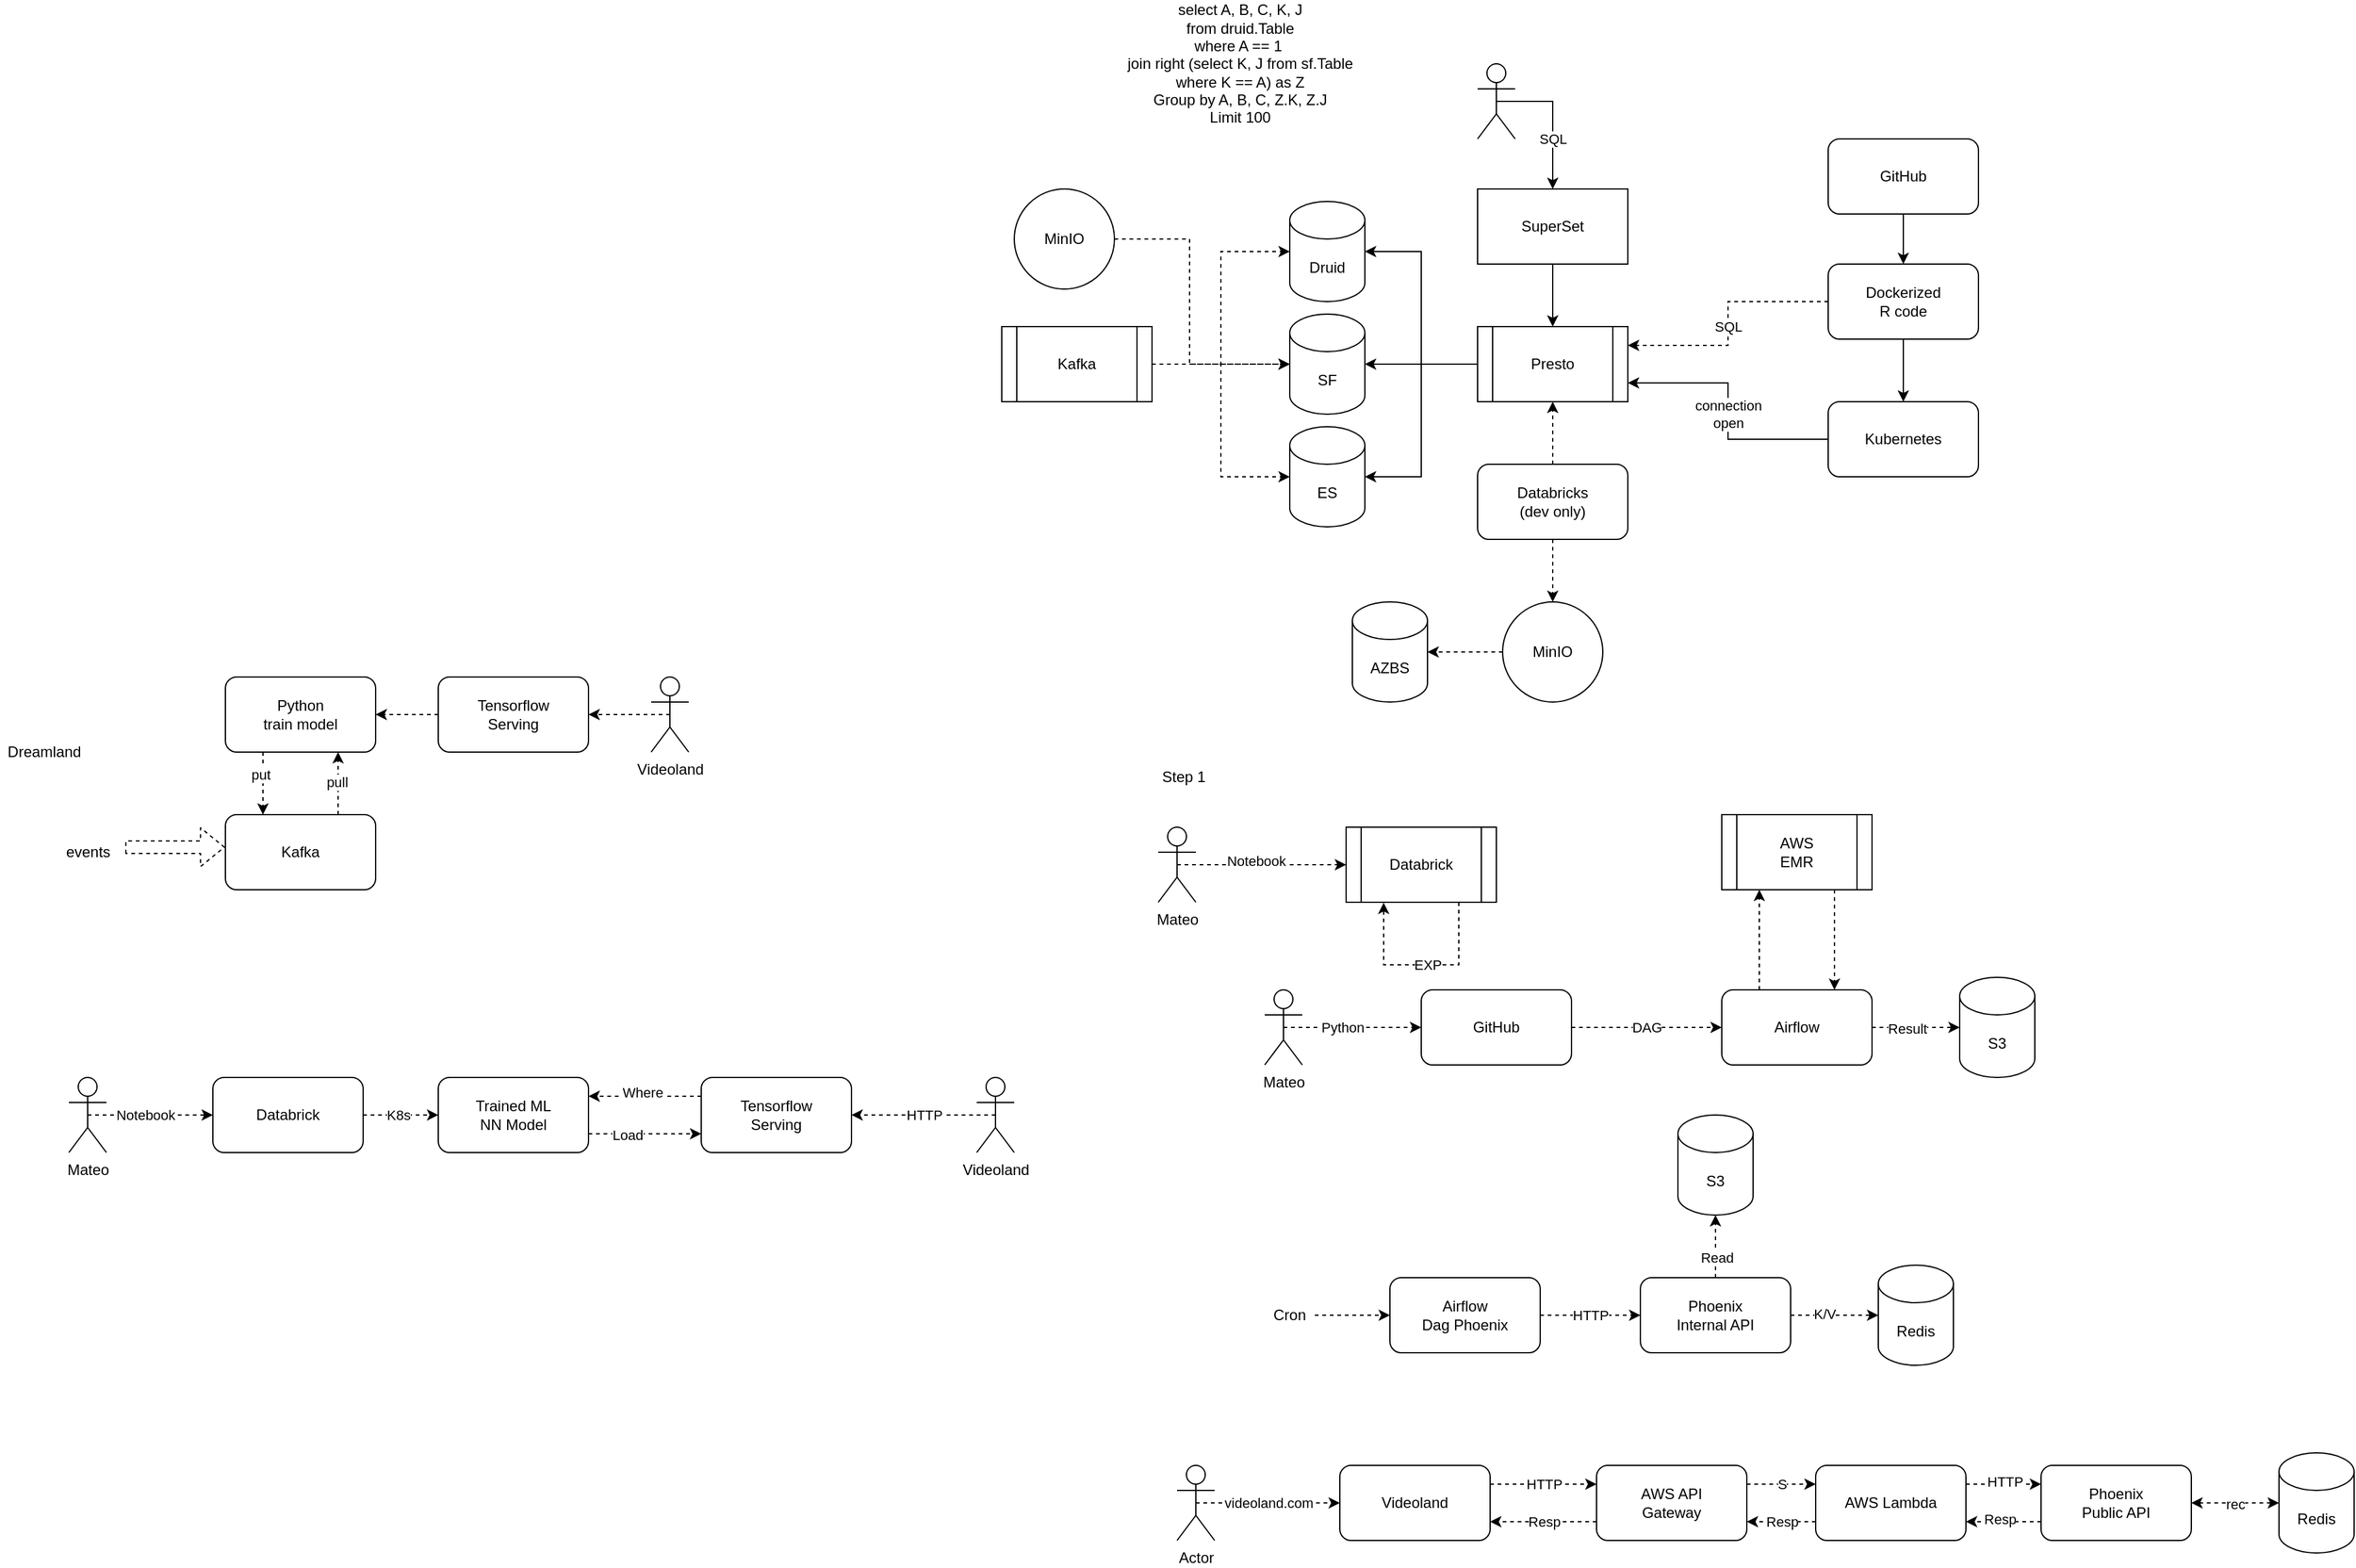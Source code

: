 <mxfile version="13.7.7" type="device"><diagram id="6XKfq7XRI7xB8KlfOpT3" name="Page-1"><mxGraphModel dx="2388" dy="1888" grid="1" gridSize="10" guides="1" tooltips="1" connect="1" arrows="1" fold="1" page="1" pageScale="1" pageWidth="850" pageHeight="1100" math="0" shadow="0"><root><mxCell id="0"/><mxCell id="1" parent="0"/><mxCell id="YadVzcYb6bxjINnNLAXj-1" value="Druid" style="shape=cylinder3;whiteSpace=wrap;html=1;boundedLbl=1;backgroundOutline=1;size=15;" vertex="1" parent="1"><mxGeometry x="180" y="110" width="60" height="80" as="geometry"/></mxCell><mxCell id="YadVzcYb6bxjINnNLAXj-2" value="SF" style="shape=cylinder3;whiteSpace=wrap;html=1;boundedLbl=1;backgroundOutline=1;size=15;" vertex="1" parent="1"><mxGeometry x="180" y="200" width="60" height="80" as="geometry"/></mxCell><mxCell id="YadVzcYb6bxjINnNLAXj-3" value="ES" style="shape=cylinder3;whiteSpace=wrap;html=1;boundedLbl=1;backgroundOutline=1;size=15;" vertex="1" parent="1"><mxGeometry x="180" y="290" width="60" height="80" as="geometry"/></mxCell><mxCell id="YadVzcYb6bxjINnNLAXj-6" style="edgeStyle=orthogonalEdgeStyle;rounded=0;orthogonalLoop=1;jettySize=auto;html=1;exitX=0;exitY=0.5;exitDx=0;exitDy=0;entryX=1;entryY=0.5;entryDx=0;entryDy=0;entryPerimeter=0;" edge="1" parent="1" source="YadVzcYb6bxjINnNLAXj-5" target="YadVzcYb6bxjINnNLAXj-1"><mxGeometry relative="1" as="geometry"/></mxCell><mxCell id="YadVzcYb6bxjINnNLAXj-7" style="edgeStyle=orthogonalEdgeStyle;rounded=0;orthogonalLoop=1;jettySize=auto;html=1;exitX=0;exitY=0.5;exitDx=0;exitDy=0;entryX=1;entryY=0.5;entryDx=0;entryDy=0;entryPerimeter=0;" edge="1" parent="1" source="YadVzcYb6bxjINnNLAXj-5" target="YadVzcYb6bxjINnNLAXj-2"><mxGeometry relative="1" as="geometry"/></mxCell><mxCell id="YadVzcYb6bxjINnNLAXj-8" style="edgeStyle=orthogonalEdgeStyle;rounded=0;orthogonalLoop=1;jettySize=auto;html=1;exitX=0;exitY=0.5;exitDx=0;exitDy=0;entryX=1;entryY=0.5;entryDx=0;entryDy=0;entryPerimeter=0;" edge="1" parent="1" source="YadVzcYb6bxjINnNLAXj-5" target="YadVzcYb6bxjINnNLAXj-3"><mxGeometry relative="1" as="geometry"/></mxCell><mxCell id="YadVzcYb6bxjINnNLAXj-5" value="Presto" style="shape=process;whiteSpace=wrap;html=1;backgroundOutline=1;" vertex="1" parent="1"><mxGeometry x="330" y="210" width="120" height="60" as="geometry"/></mxCell><mxCell id="YadVzcYb6bxjINnNLAXj-23" style="edgeStyle=orthogonalEdgeStyle;rounded=0;orthogonalLoop=1;jettySize=auto;html=1;exitX=0.5;exitY=0.5;exitDx=0;exitDy=0;exitPerimeter=0;entryX=0.5;entryY=0;entryDx=0;entryDy=0;" edge="1" parent="1" source="YadVzcYb6bxjINnNLAXj-9" target="YadVzcYb6bxjINnNLAXj-25"><mxGeometry relative="1" as="geometry"><Array as="points"><mxPoint x="390" y="30"/></Array></mxGeometry></mxCell><mxCell id="YadVzcYb6bxjINnNLAXj-24" value="SQL" style="edgeLabel;html=1;align=center;verticalAlign=middle;resizable=0;points=[];" vertex="1" connectable="0" parent="YadVzcYb6bxjINnNLAXj-23"><mxGeometry x="0.07" y="2" relative="1" as="geometry"><mxPoint x="-2.03" y="13.65" as="offset"/></mxGeometry></mxCell><mxCell id="YadVzcYb6bxjINnNLAXj-9" value="" style="shape=umlActor;verticalLabelPosition=bottom;verticalAlign=top;html=1;outlineConnect=0;" vertex="1" parent="1"><mxGeometry x="330" width="30" height="60" as="geometry"/></mxCell><mxCell id="YadVzcYb6bxjINnNLAXj-13" value="select A, B, C, K, J &lt;br&gt;from druid.Table&lt;br&gt;where A == 1&amp;nbsp;&lt;br&gt;join right (select K, J from sf.Table&lt;br&gt;where K == A) as Z&lt;br&gt;Group by A, B, C, Z.K, Z.J&lt;br&gt;Limit 100" style="text;html=1;align=center;verticalAlign=middle;resizable=0;points=[];autosize=1;" vertex="1" parent="1"><mxGeometry x="40" y="-50" width="200" height="100" as="geometry"/></mxCell><mxCell id="YadVzcYb6bxjINnNLAXj-20" value="" style="edgeStyle=orthogonalEdgeStyle;rounded=0;orthogonalLoop=1;jettySize=auto;html=1;" edge="1" parent="1" source="YadVzcYb6bxjINnNLAXj-15" target="YadVzcYb6bxjINnNLAXj-19"><mxGeometry relative="1" as="geometry"/></mxCell><mxCell id="YadVzcYb6bxjINnNLAXj-15" value="GitHub" style="rounded=1;whiteSpace=wrap;html=1;" vertex="1" parent="1"><mxGeometry x="610" y="60" width="120" height="60" as="geometry"/></mxCell><mxCell id="YadVzcYb6bxjINnNLAXj-22" value="" style="edgeStyle=orthogonalEdgeStyle;rounded=0;orthogonalLoop=1;jettySize=auto;html=1;" edge="1" parent="1" source="YadVzcYb6bxjINnNLAXj-19" target="YadVzcYb6bxjINnNLAXj-21"><mxGeometry relative="1" as="geometry"/></mxCell><mxCell id="YadVzcYb6bxjINnNLAXj-29" style="edgeStyle=orthogonalEdgeStyle;rounded=0;orthogonalLoop=1;jettySize=auto;html=1;exitX=0;exitY=0.5;exitDx=0;exitDy=0;entryX=1;entryY=0.25;entryDx=0;entryDy=0;dashed=1;" edge="1" parent="1" source="YadVzcYb6bxjINnNLAXj-19" target="YadVzcYb6bxjINnNLAXj-5"><mxGeometry relative="1" as="geometry"/></mxCell><mxCell id="YadVzcYb6bxjINnNLAXj-30" value="SQL" style="edgeLabel;html=1;align=center;verticalAlign=middle;resizable=0;points=[];" vertex="1" connectable="0" parent="YadVzcYb6bxjINnNLAXj-29"><mxGeometry x="-0.293" y="-2" relative="1" as="geometry"><mxPoint x="-11.03" y="22" as="offset"/></mxGeometry></mxCell><mxCell id="YadVzcYb6bxjINnNLAXj-19" value="Dockerized&lt;br&gt;R code" style="rounded=1;whiteSpace=wrap;html=1;" vertex="1" parent="1"><mxGeometry x="610" y="160" width="120" height="60" as="geometry"/></mxCell><mxCell id="YadVzcYb6bxjINnNLAXj-27" style="edgeStyle=orthogonalEdgeStyle;rounded=0;orthogonalLoop=1;jettySize=auto;html=1;exitX=0;exitY=0.5;exitDx=0;exitDy=0;entryX=1;entryY=0.75;entryDx=0;entryDy=0;" edge="1" parent="1" source="YadVzcYb6bxjINnNLAXj-21" target="YadVzcYb6bxjINnNLAXj-5"><mxGeometry relative="1" as="geometry"/></mxCell><mxCell id="YadVzcYb6bxjINnNLAXj-28" value="connection &lt;br&gt;open" style="edgeLabel;html=1;align=center;verticalAlign=middle;resizable=0;points=[];" vertex="1" connectable="0" parent="YadVzcYb6bxjINnNLAXj-27"><mxGeometry x="-0.334" y="-22" relative="1" as="geometry"><mxPoint x="-11.72" y="2" as="offset"/></mxGeometry></mxCell><mxCell id="YadVzcYb6bxjINnNLAXj-21" value="Kubernetes" style="rounded=1;whiteSpace=wrap;html=1;" vertex="1" parent="1"><mxGeometry x="610" y="270" width="120" height="60" as="geometry"/></mxCell><mxCell id="YadVzcYb6bxjINnNLAXj-26" style="edgeStyle=orthogonalEdgeStyle;rounded=0;orthogonalLoop=1;jettySize=auto;html=1;exitX=0.5;exitY=1;exitDx=0;exitDy=0;entryX=0.5;entryY=0;entryDx=0;entryDy=0;" edge="1" parent="1" source="YadVzcYb6bxjINnNLAXj-25" target="YadVzcYb6bxjINnNLAXj-5"><mxGeometry relative="1" as="geometry"/></mxCell><mxCell id="YadVzcYb6bxjINnNLAXj-25" value="SuperSet" style="rounded=0;whiteSpace=wrap;html=1;" vertex="1" parent="1"><mxGeometry x="330" y="100" width="120" height="60" as="geometry"/></mxCell><mxCell id="YadVzcYb6bxjINnNLAXj-32" style="edgeStyle=orthogonalEdgeStyle;rounded=0;orthogonalLoop=1;jettySize=auto;html=1;exitX=1;exitY=0.5;exitDx=0;exitDy=0;entryX=0;entryY=0.5;entryDx=0;entryDy=0;entryPerimeter=0;dashed=1;" edge="1" parent="1" source="YadVzcYb6bxjINnNLAXj-31" target="YadVzcYb6bxjINnNLAXj-1"><mxGeometry relative="1" as="geometry"/></mxCell><mxCell id="YadVzcYb6bxjINnNLAXj-33" style="edgeStyle=orthogonalEdgeStyle;rounded=0;orthogonalLoop=1;jettySize=auto;html=1;exitX=1;exitY=0.5;exitDx=0;exitDy=0;entryX=0;entryY=0.5;entryDx=0;entryDy=0;entryPerimeter=0;dashed=1;" edge="1" parent="1" source="YadVzcYb6bxjINnNLAXj-31" target="YadVzcYb6bxjINnNLAXj-3"><mxGeometry relative="1" as="geometry"/></mxCell><mxCell id="YadVzcYb6bxjINnNLAXj-34" style="edgeStyle=orthogonalEdgeStyle;rounded=0;orthogonalLoop=1;jettySize=auto;html=1;exitX=1;exitY=0.5;exitDx=0;exitDy=0;dashed=1;" edge="1" parent="1" source="YadVzcYb6bxjINnNLAXj-31" target="YadVzcYb6bxjINnNLAXj-2"><mxGeometry relative="1" as="geometry"/></mxCell><mxCell id="YadVzcYb6bxjINnNLAXj-31" value="Kafka" style="shape=process;whiteSpace=wrap;html=1;backgroundOutline=1;" vertex="1" parent="1"><mxGeometry x="-50" y="210" width="120" height="60" as="geometry"/></mxCell><mxCell id="YadVzcYb6bxjINnNLAXj-36" style="edgeStyle=orthogonalEdgeStyle;rounded=0;orthogonalLoop=1;jettySize=auto;html=1;exitX=1;exitY=0.5;exitDx=0;exitDy=0;entryX=0;entryY=0.5;entryDx=0;entryDy=0;entryPerimeter=0;dashed=1;" edge="1" parent="1" source="YadVzcYb6bxjINnNLAXj-35" target="YadVzcYb6bxjINnNLAXj-2"><mxGeometry relative="1" as="geometry"><Array as="points"><mxPoint x="100" y="140"/><mxPoint x="100" y="240"/></Array></mxGeometry></mxCell><mxCell id="YadVzcYb6bxjINnNLAXj-35" value="MinIO" style="ellipse;whiteSpace=wrap;html=1;aspect=fixed;" vertex="1" parent="1"><mxGeometry x="-40" y="100" width="80" height="80" as="geometry"/></mxCell><mxCell id="YadVzcYb6bxjINnNLAXj-38" style="edgeStyle=orthogonalEdgeStyle;rounded=0;orthogonalLoop=1;jettySize=auto;html=1;exitX=0.5;exitY=0;exitDx=0;exitDy=0;entryX=0.5;entryY=1;entryDx=0;entryDy=0;dashed=1;" edge="1" parent="1" source="YadVzcYb6bxjINnNLAXj-37" target="YadVzcYb6bxjINnNLAXj-5"><mxGeometry relative="1" as="geometry"/></mxCell><mxCell id="YadVzcYb6bxjINnNLAXj-124" style="edgeStyle=orthogonalEdgeStyle;rounded=0;orthogonalLoop=1;jettySize=auto;html=1;exitX=0.5;exitY=1;exitDx=0;exitDy=0;entryX=0.5;entryY=0;entryDx=0;entryDy=0;dashed=1;startArrow=none;startFill=0;" edge="1" parent="1" source="YadVzcYb6bxjINnNLAXj-37" target="YadVzcYb6bxjINnNLAXj-123"><mxGeometry relative="1" as="geometry"/></mxCell><mxCell id="YadVzcYb6bxjINnNLAXj-37" value="Databricks&lt;br&gt;(dev only)" style="rounded=1;whiteSpace=wrap;html=1;" vertex="1" parent="1"><mxGeometry x="330" y="320" width="120" height="60" as="geometry"/></mxCell><mxCell id="YadVzcYb6bxjINnNLAXj-42" style="edgeStyle=orthogonalEdgeStyle;rounded=0;orthogonalLoop=1;jettySize=auto;html=1;exitX=0.5;exitY=0.5;exitDx=0;exitDy=0;exitPerimeter=0;entryX=0;entryY=0.5;entryDx=0;entryDy=0;dashed=1;" edge="1" parent="1" source="YadVzcYb6bxjINnNLAXj-40" target="YadVzcYb6bxjINnNLAXj-41"><mxGeometry relative="1" as="geometry"/></mxCell><mxCell id="YadVzcYb6bxjINnNLAXj-43" value="Notebook" style="edgeLabel;html=1;align=center;verticalAlign=middle;resizable=0;points=[];" vertex="1" connectable="0" parent="YadVzcYb6bxjINnNLAXj-42"><mxGeometry x="-0.07" y="3" relative="1" as="geometry"><mxPoint as="offset"/></mxGeometry></mxCell><mxCell id="YadVzcYb6bxjINnNLAXj-40" value="Mateo" style="shape=umlActor;verticalLabelPosition=bottom;verticalAlign=top;html=1;outlineConnect=0;" vertex="1" parent="1"><mxGeometry x="75" y="610" width="30" height="60" as="geometry"/></mxCell><mxCell id="YadVzcYb6bxjINnNLAXj-44" style="edgeStyle=orthogonalEdgeStyle;rounded=0;orthogonalLoop=1;jettySize=auto;html=1;exitX=0.75;exitY=1;exitDx=0;exitDy=0;dashed=1;" edge="1" parent="1" source="YadVzcYb6bxjINnNLAXj-41"><mxGeometry relative="1" as="geometry"><mxPoint x="255" y="670.345" as="targetPoint"/><Array as="points"><mxPoint x="315" y="720"/><mxPoint x="255" y="720"/></Array></mxGeometry></mxCell><mxCell id="YadVzcYb6bxjINnNLAXj-45" value="EXP" style="edgeLabel;html=1;align=center;verticalAlign=middle;resizable=0;points=[];" vertex="1" connectable="0" parent="YadVzcYb6bxjINnNLAXj-44"><mxGeometry x="-0.058" relative="1" as="geometry"><mxPoint as="offset"/></mxGeometry></mxCell><mxCell id="YadVzcYb6bxjINnNLAXj-41" value="Databrick" style="shape=process;whiteSpace=wrap;html=1;backgroundOutline=1;" vertex="1" parent="1"><mxGeometry x="225" y="610" width="120" height="60" as="geometry"/></mxCell><mxCell id="YadVzcYb6bxjINnNLAXj-46" value="Step 1" style="text;html=1;align=center;verticalAlign=middle;resizable=0;points=[];autosize=1;" vertex="1" parent="1"><mxGeometry x="70" y="560" width="50" height="20" as="geometry"/></mxCell><mxCell id="YadVzcYb6bxjINnNLAXj-49" style="edgeStyle=orthogonalEdgeStyle;rounded=0;orthogonalLoop=1;jettySize=auto;html=1;exitX=0.5;exitY=0.5;exitDx=0;exitDy=0;exitPerimeter=0;entryX=0;entryY=0.5;entryDx=0;entryDy=0;dashed=1;" edge="1" parent="1" source="YadVzcYb6bxjINnNLAXj-47" target="YadVzcYb6bxjINnNLAXj-48"><mxGeometry relative="1" as="geometry"/></mxCell><mxCell id="YadVzcYb6bxjINnNLAXj-50" value="Python" style="edgeLabel;html=1;align=center;verticalAlign=middle;resizable=0;points=[];" vertex="1" connectable="0" parent="YadVzcYb6bxjINnNLAXj-49"><mxGeometry x="-0.159" relative="1" as="geometry"><mxPoint as="offset"/></mxGeometry></mxCell><mxCell id="YadVzcYb6bxjINnNLAXj-47" value="Mateo" style="shape=umlActor;verticalLabelPosition=bottom;verticalAlign=top;html=1;outlineConnect=0;" vertex="1" parent="1"><mxGeometry x="160" y="740" width="30" height="60" as="geometry"/></mxCell><mxCell id="YadVzcYb6bxjINnNLAXj-52" value="DAG" style="edgeStyle=orthogonalEdgeStyle;rounded=0;orthogonalLoop=1;jettySize=auto;html=1;exitX=1;exitY=0.5;exitDx=0;exitDy=0;entryX=0;entryY=0.5;entryDx=0;entryDy=0;dashed=1;" edge="1" parent="1" source="YadVzcYb6bxjINnNLAXj-48" target="YadVzcYb6bxjINnNLAXj-51"><mxGeometry relative="1" as="geometry"/></mxCell><mxCell id="YadVzcYb6bxjINnNLAXj-48" value="GitHub" style="rounded=1;whiteSpace=wrap;html=1;" vertex="1" parent="1"><mxGeometry x="285" y="740" width="120" height="60" as="geometry"/></mxCell><mxCell id="YadVzcYb6bxjINnNLAXj-54" style="edgeStyle=orthogonalEdgeStyle;rounded=0;orthogonalLoop=1;jettySize=auto;html=1;exitX=0.25;exitY=0;exitDx=0;exitDy=0;entryX=0.25;entryY=1;entryDx=0;entryDy=0;dashed=1;" edge="1" parent="1" source="YadVzcYb6bxjINnNLAXj-51" target="YadVzcYb6bxjINnNLAXj-53"><mxGeometry relative="1" as="geometry"/></mxCell><mxCell id="YadVzcYb6bxjINnNLAXj-57" style="edgeStyle=orthogonalEdgeStyle;rounded=0;orthogonalLoop=1;jettySize=auto;html=1;exitX=1;exitY=0.5;exitDx=0;exitDy=0;entryX=0;entryY=0.5;entryDx=0;entryDy=0;entryPerimeter=0;dashed=1;" edge="1" parent="1" source="YadVzcYb6bxjINnNLAXj-51" target="YadVzcYb6bxjINnNLAXj-56"><mxGeometry relative="1" as="geometry"/></mxCell><mxCell id="YadVzcYb6bxjINnNLAXj-58" value="Result" style="edgeLabel;html=1;align=center;verticalAlign=middle;resizable=0;points=[];" vertex="1" connectable="0" parent="YadVzcYb6bxjINnNLAXj-57"><mxGeometry x="-0.221" y="-1" relative="1" as="geometry"><mxPoint as="offset"/></mxGeometry></mxCell><mxCell id="YadVzcYb6bxjINnNLAXj-51" value="Airflow" style="rounded=1;whiteSpace=wrap;html=1;" vertex="1" parent="1"><mxGeometry x="525" y="740" width="120" height="60" as="geometry"/></mxCell><mxCell id="YadVzcYb6bxjINnNLAXj-55" style="edgeStyle=orthogonalEdgeStyle;rounded=0;orthogonalLoop=1;jettySize=auto;html=1;exitX=0.75;exitY=1;exitDx=0;exitDy=0;dashed=1;entryX=0.75;entryY=0;entryDx=0;entryDy=0;" edge="1" parent="1" source="YadVzcYb6bxjINnNLAXj-53" target="YadVzcYb6bxjINnNLAXj-51"><mxGeometry relative="1" as="geometry"/></mxCell><mxCell id="YadVzcYb6bxjINnNLAXj-53" value="AWS&lt;br&gt;EMR" style="shape=process;whiteSpace=wrap;html=1;backgroundOutline=1;" vertex="1" parent="1"><mxGeometry x="525" y="600" width="120" height="60" as="geometry"/></mxCell><mxCell id="YadVzcYb6bxjINnNLAXj-56" value="S3" style="shape=cylinder3;whiteSpace=wrap;html=1;boundedLbl=1;backgroundOutline=1;size=15;" vertex="1" parent="1"><mxGeometry x="715" y="730" width="60" height="80" as="geometry"/></mxCell><mxCell id="YadVzcYb6bxjINnNLAXj-63" value="HTTP" style="edgeStyle=orthogonalEdgeStyle;rounded=0;orthogonalLoop=1;jettySize=auto;html=1;exitX=1;exitY=0.5;exitDx=0;exitDy=0;entryX=0;entryY=0.5;entryDx=0;entryDy=0;dashed=1;" edge="1" parent="1" source="YadVzcYb6bxjINnNLAXj-59" target="YadVzcYb6bxjINnNLAXj-62"><mxGeometry relative="1" as="geometry"/></mxCell><mxCell id="YadVzcYb6bxjINnNLAXj-59" value="Airflow&lt;br&gt;Dag Phoenix" style="rounded=1;whiteSpace=wrap;html=1;" vertex="1" parent="1"><mxGeometry x="260" y="970" width="120" height="60" as="geometry"/></mxCell><mxCell id="YadVzcYb6bxjINnNLAXj-60" value="S3" style="shape=cylinder3;whiteSpace=wrap;html=1;boundedLbl=1;backgroundOutline=1;size=15;" vertex="1" parent="1"><mxGeometry x="490" y="840" width="60" height="80" as="geometry"/></mxCell><mxCell id="YadVzcYb6bxjINnNLAXj-64" style="edgeStyle=orthogonalEdgeStyle;rounded=0;orthogonalLoop=1;jettySize=auto;html=1;exitX=0.5;exitY=0;exitDx=0;exitDy=0;entryX=0.5;entryY=1;entryDx=0;entryDy=0;entryPerimeter=0;dashed=1;" edge="1" parent="1" source="YadVzcYb6bxjINnNLAXj-62" target="YadVzcYb6bxjINnNLAXj-60"><mxGeometry relative="1" as="geometry"/></mxCell><mxCell id="YadVzcYb6bxjINnNLAXj-65" value="Read" style="edgeLabel;html=1;align=center;verticalAlign=middle;resizable=0;points=[];" vertex="1" connectable="0" parent="YadVzcYb6bxjINnNLAXj-64"><mxGeometry x="-0.352" y="-1" relative="1" as="geometry"><mxPoint as="offset"/></mxGeometry></mxCell><mxCell id="YadVzcYb6bxjINnNLAXj-67" style="edgeStyle=orthogonalEdgeStyle;rounded=0;orthogonalLoop=1;jettySize=auto;html=1;exitX=1;exitY=0.5;exitDx=0;exitDy=0;entryX=0;entryY=0.5;entryDx=0;entryDy=0;entryPerimeter=0;dashed=1;" edge="1" parent="1" source="YadVzcYb6bxjINnNLAXj-62" target="YadVzcYb6bxjINnNLAXj-66"><mxGeometry relative="1" as="geometry"/></mxCell><mxCell id="YadVzcYb6bxjINnNLAXj-68" value="K/V" style="edgeLabel;html=1;align=center;verticalAlign=middle;resizable=0;points=[];" vertex="1" connectable="0" parent="YadVzcYb6bxjINnNLAXj-67"><mxGeometry x="-0.25" y="1" relative="1" as="geometry"><mxPoint as="offset"/></mxGeometry></mxCell><mxCell id="YadVzcYb6bxjINnNLAXj-62" value="Phoenix&lt;br&gt;Internal API" style="rounded=1;whiteSpace=wrap;html=1;" vertex="1" parent="1"><mxGeometry x="460" y="970" width="120" height="60" as="geometry"/></mxCell><mxCell id="YadVzcYb6bxjINnNLAXj-66" value="Redis" style="shape=cylinder3;whiteSpace=wrap;html=1;boundedLbl=1;backgroundOutline=1;size=15;" vertex="1" parent="1"><mxGeometry x="650" y="960" width="60" height="80" as="geometry"/></mxCell><mxCell id="YadVzcYb6bxjINnNLAXj-70" style="edgeStyle=orthogonalEdgeStyle;rounded=0;orthogonalLoop=1;jettySize=auto;html=1;exitX=1;exitY=0.5;exitDx=0;exitDy=0;entryX=0;entryY=0.5;entryDx=0;entryDy=0;dashed=1;" edge="1" parent="1" source="YadVzcYb6bxjINnNLAXj-69" target="YadVzcYb6bxjINnNLAXj-59"><mxGeometry relative="1" as="geometry"/></mxCell><mxCell id="YadVzcYb6bxjINnNLAXj-69" value="Cron" style="text;html=1;strokeColor=none;fillColor=none;align=center;verticalAlign=middle;whiteSpace=wrap;rounded=0;" vertex="1" parent="1"><mxGeometry x="160" y="990" width="40" height="20" as="geometry"/></mxCell><mxCell id="YadVzcYb6bxjINnNLAXj-78" style="edgeStyle=orthogonalEdgeStyle;rounded=0;orthogonalLoop=1;jettySize=auto;html=1;exitX=0.5;exitY=0.5;exitDx=0;exitDy=0;exitPerimeter=0;entryX=0;entryY=0.5;entryDx=0;entryDy=0;dashed=1;" edge="1" parent="1" source="YadVzcYb6bxjINnNLAXj-71" target="YadVzcYb6bxjINnNLAXj-72"><mxGeometry relative="1" as="geometry"/></mxCell><mxCell id="YadVzcYb6bxjINnNLAXj-79" value="videoland.com" style="edgeLabel;html=1;align=center;verticalAlign=middle;resizable=0;points=[];" vertex="1" connectable="0" parent="YadVzcYb6bxjINnNLAXj-78"><mxGeometry x="0.013" relative="1" as="geometry"><mxPoint as="offset"/></mxGeometry></mxCell><mxCell id="YadVzcYb6bxjINnNLAXj-71" value="Actor" style="shape=umlActor;verticalLabelPosition=bottom;verticalAlign=top;html=1;outlineConnect=0;" vertex="1" parent="1"><mxGeometry x="90" y="1120" width="30" height="60" as="geometry"/></mxCell><mxCell id="YadVzcYb6bxjINnNLAXj-80" value="HTTP" style="edgeStyle=orthogonalEdgeStyle;rounded=0;orthogonalLoop=1;jettySize=auto;html=1;exitX=1;exitY=0.25;exitDx=0;exitDy=0;entryX=0;entryY=0.25;entryDx=0;entryDy=0;dashed=1;" edge="1" parent="1" source="YadVzcYb6bxjINnNLAXj-72" target="YadVzcYb6bxjINnNLAXj-73"><mxGeometry relative="1" as="geometry"/></mxCell><mxCell id="YadVzcYb6bxjINnNLAXj-72" value="Videoland" style="rounded=1;whiteSpace=wrap;html=1;" vertex="1" parent="1"><mxGeometry x="220" y="1120" width="120" height="60" as="geometry"/></mxCell><mxCell id="YadVzcYb6bxjINnNLAXj-81" value="S" style="edgeStyle=orthogonalEdgeStyle;rounded=0;orthogonalLoop=1;jettySize=auto;html=1;exitX=1;exitY=0.25;exitDx=0;exitDy=0;entryX=0;entryY=0.25;entryDx=0;entryDy=0;dashed=1;" edge="1" parent="1" source="YadVzcYb6bxjINnNLAXj-73" target="YadVzcYb6bxjINnNLAXj-74"><mxGeometry relative="1" as="geometry"/></mxCell><mxCell id="YadVzcYb6bxjINnNLAXj-89" value="Resp" style="edgeStyle=orthogonalEdgeStyle;rounded=0;orthogonalLoop=1;jettySize=auto;html=1;exitX=0;exitY=0.75;exitDx=0;exitDy=0;entryX=1;entryY=0.75;entryDx=0;entryDy=0;dashed=1;startArrow=none;startFill=0;" edge="1" parent="1" source="YadVzcYb6bxjINnNLAXj-73" target="YadVzcYb6bxjINnNLAXj-72"><mxGeometry relative="1" as="geometry"/></mxCell><mxCell id="YadVzcYb6bxjINnNLAXj-73" value="AWS API&lt;br&gt;Gateway" style="rounded=1;whiteSpace=wrap;html=1;" vertex="1" parent="1"><mxGeometry x="425" y="1120" width="120" height="60" as="geometry"/></mxCell><mxCell id="YadVzcYb6bxjINnNLAXj-82" style="edgeStyle=orthogonalEdgeStyle;rounded=0;orthogonalLoop=1;jettySize=auto;html=1;exitX=1;exitY=0.25;exitDx=0;exitDy=0;entryX=0;entryY=0.25;entryDx=0;entryDy=0;dashed=1;" edge="1" parent="1" source="YadVzcYb6bxjINnNLAXj-74" target="YadVzcYb6bxjINnNLAXj-75"><mxGeometry relative="1" as="geometry"/></mxCell><mxCell id="YadVzcYb6bxjINnNLAXj-83" value="HTTP" style="edgeLabel;html=1;align=center;verticalAlign=middle;resizable=0;points=[];" vertex="1" connectable="0" parent="YadVzcYb6bxjINnNLAXj-82"><mxGeometry x="0.013" y="2" relative="1" as="geometry"><mxPoint as="offset"/></mxGeometry></mxCell><mxCell id="YadVzcYb6bxjINnNLAXj-88" value="Resp" style="edgeStyle=orthogonalEdgeStyle;rounded=0;orthogonalLoop=1;jettySize=auto;html=1;exitX=0;exitY=0.75;exitDx=0;exitDy=0;entryX=1;entryY=0.75;entryDx=0;entryDy=0;dashed=1;startArrow=none;startFill=0;" edge="1" parent="1" source="YadVzcYb6bxjINnNLAXj-74" target="YadVzcYb6bxjINnNLAXj-73"><mxGeometry relative="1" as="geometry"/></mxCell><mxCell id="YadVzcYb6bxjINnNLAXj-74" value="AWS Lambda" style="rounded=1;whiteSpace=wrap;html=1;" vertex="1" parent="1"><mxGeometry x="600" y="1120" width="120" height="60" as="geometry"/></mxCell><mxCell id="YadVzcYb6bxjINnNLAXj-84" style="edgeStyle=orthogonalEdgeStyle;rounded=0;orthogonalLoop=1;jettySize=auto;html=1;exitX=1;exitY=0.5;exitDx=0;exitDy=0;dashed=1;startArrow=classic;startFill=1;" edge="1" parent="1" source="YadVzcYb6bxjINnNLAXj-75" target="YadVzcYb6bxjINnNLAXj-76"><mxGeometry relative="1" as="geometry"/></mxCell><mxCell id="YadVzcYb6bxjINnNLAXj-85" value="rec" style="edgeLabel;html=1;align=center;verticalAlign=middle;resizable=0;points=[];" vertex="1" connectable="0" parent="YadVzcYb6bxjINnNLAXj-84"><mxGeometry x="-0.014" y="-1" relative="1" as="geometry"><mxPoint as="offset"/></mxGeometry></mxCell><mxCell id="YadVzcYb6bxjINnNLAXj-86" style="edgeStyle=orthogonalEdgeStyle;rounded=0;orthogonalLoop=1;jettySize=auto;html=1;exitX=0;exitY=0.75;exitDx=0;exitDy=0;entryX=1;entryY=0.75;entryDx=0;entryDy=0;dashed=1;startArrow=none;startFill=0;" edge="1" parent="1" source="YadVzcYb6bxjINnNLAXj-75" target="YadVzcYb6bxjINnNLAXj-74"><mxGeometry relative="1" as="geometry"/></mxCell><mxCell id="YadVzcYb6bxjINnNLAXj-87" value="Resp" style="edgeLabel;html=1;align=center;verticalAlign=middle;resizable=0;points=[];" vertex="1" connectable="0" parent="YadVzcYb6bxjINnNLAXj-86"><mxGeometry x="0.109" y="-2" relative="1" as="geometry"><mxPoint as="offset"/></mxGeometry></mxCell><mxCell id="YadVzcYb6bxjINnNLAXj-75" value="Phoenix&lt;br&gt;Public API" style="rounded=1;whiteSpace=wrap;html=1;" vertex="1" parent="1"><mxGeometry x="780" y="1120" width="120" height="60" as="geometry"/></mxCell><mxCell id="YadVzcYb6bxjINnNLAXj-76" value="Redis" style="shape=cylinder3;whiteSpace=wrap;html=1;boundedLbl=1;backgroundOutline=1;size=15;" vertex="1" parent="1"><mxGeometry x="970" y="1110" width="60" height="80" as="geometry"/></mxCell><mxCell id="YadVzcYb6bxjINnNLAXj-94" style="edgeStyle=orthogonalEdgeStyle;rounded=0;orthogonalLoop=1;jettySize=auto;html=1;exitX=0.5;exitY=0.5;exitDx=0;exitDy=0;exitPerimeter=0;entryX=0;entryY=0.5;entryDx=0;entryDy=0;dashed=1;startArrow=none;startFill=0;" edge="1" parent="1" source="YadVzcYb6bxjINnNLAXj-90" target="YadVzcYb6bxjINnNLAXj-93"><mxGeometry relative="1" as="geometry"/></mxCell><mxCell id="YadVzcYb6bxjINnNLAXj-95" value="Notebook" style="edgeLabel;html=1;align=center;verticalAlign=middle;resizable=0;points=[];" vertex="1" connectable="0" parent="YadVzcYb6bxjINnNLAXj-94"><mxGeometry x="-0.113" y="-2" relative="1" as="geometry"><mxPoint x="0.86" y="-2" as="offset"/></mxGeometry></mxCell><mxCell id="YadVzcYb6bxjINnNLAXj-90" value="Mateo" style="shape=umlActor;verticalLabelPosition=bottom;verticalAlign=top;html=1;outlineConnect=0;" vertex="1" parent="1"><mxGeometry x="-795" y="810" width="30" height="60" as="geometry"/></mxCell><mxCell id="YadVzcYb6bxjINnNLAXj-99" value="" style="edgeStyle=orthogonalEdgeStyle;rounded=0;orthogonalLoop=1;jettySize=auto;html=1;dashed=1;startArrow=none;startFill=0;" edge="1" parent="1" source="YadVzcYb6bxjINnNLAXj-93" target="YadVzcYb6bxjINnNLAXj-98"><mxGeometry relative="1" as="geometry"/></mxCell><mxCell id="YadVzcYb6bxjINnNLAXj-100" value="K8s" style="edgeLabel;html=1;align=center;verticalAlign=middle;resizable=0;points=[];" vertex="1" connectable="0" parent="YadVzcYb6bxjINnNLAXj-99"><mxGeometry x="-0.236" y="3" relative="1" as="geometry"><mxPoint x="4.66" y="3" as="offset"/></mxGeometry></mxCell><mxCell id="YadVzcYb6bxjINnNLAXj-93" value="Databrick" style="rounded=1;whiteSpace=wrap;html=1;" vertex="1" parent="1"><mxGeometry x="-680" y="810" width="120" height="60" as="geometry"/></mxCell><mxCell id="YadVzcYb6bxjINnNLAXj-97" value="Dreamland" style="text;html=1;align=center;verticalAlign=middle;resizable=0;points=[];autosize=1;" vertex="1" parent="1"><mxGeometry x="-850" y="540" width="70" height="20" as="geometry"/></mxCell><mxCell id="YadVzcYb6bxjINnNLAXj-104" style="edgeStyle=orthogonalEdgeStyle;rounded=0;orthogonalLoop=1;jettySize=auto;html=1;exitX=1;exitY=0.75;exitDx=0;exitDy=0;entryX=0;entryY=0.75;entryDx=0;entryDy=0;dashed=1;startArrow=none;startFill=0;" edge="1" parent="1" source="YadVzcYb6bxjINnNLAXj-98" target="YadVzcYb6bxjINnNLAXj-101"><mxGeometry relative="1" as="geometry"/></mxCell><mxCell id="YadVzcYb6bxjINnNLAXj-105" value="Load" style="edgeLabel;html=1;align=center;verticalAlign=middle;resizable=0;points=[];" vertex="1" connectable="0" parent="YadVzcYb6bxjINnNLAXj-104"><mxGeometry x="-0.309" y="-1" relative="1" as="geometry"><mxPoint as="offset"/></mxGeometry></mxCell><mxCell id="YadVzcYb6bxjINnNLAXj-98" value="Trained ML&lt;br&gt;NN Model" style="rounded=1;whiteSpace=wrap;html=1;" vertex="1" parent="1"><mxGeometry x="-500" y="810" width="120" height="60" as="geometry"/></mxCell><mxCell id="YadVzcYb6bxjINnNLAXj-102" style="edgeStyle=orthogonalEdgeStyle;rounded=0;orthogonalLoop=1;jettySize=auto;html=1;exitX=0;exitY=0.25;exitDx=0;exitDy=0;entryX=1;entryY=0.25;entryDx=0;entryDy=0;dashed=1;startArrow=none;startFill=0;" edge="1" parent="1" source="YadVzcYb6bxjINnNLAXj-101" target="YadVzcYb6bxjINnNLAXj-98"><mxGeometry relative="1" as="geometry"/></mxCell><mxCell id="YadVzcYb6bxjINnNLAXj-103" value="Where" style="edgeLabel;html=1;align=center;verticalAlign=middle;resizable=0;points=[];" vertex="1" connectable="0" parent="YadVzcYb6bxjINnNLAXj-102"><mxGeometry x="0.053" y="-3" relative="1" as="geometry"><mxPoint as="offset"/></mxGeometry></mxCell><mxCell id="YadVzcYb6bxjINnNLAXj-101" value="Tensorflow&lt;br&gt;Serving" style="rounded=1;whiteSpace=wrap;html=1;" vertex="1" parent="1"><mxGeometry x="-290" y="810" width="120" height="60" as="geometry"/></mxCell><mxCell id="YadVzcYb6bxjINnNLAXj-108" value="HTTP" style="edgeStyle=orthogonalEdgeStyle;rounded=0;orthogonalLoop=1;jettySize=auto;html=1;exitX=0.5;exitY=0.5;exitDx=0;exitDy=0;exitPerimeter=0;entryX=1;entryY=0.5;entryDx=0;entryDy=0;dashed=1;startArrow=none;startFill=0;" edge="1" parent="1" source="YadVzcYb6bxjINnNLAXj-107" target="YadVzcYb6bxjINnNLAXj-101"><mxGeometry relative="1" as="geometry"/></mxCell><mxCell id="YadVzcYb6bxjINnNLAXj-107" value="Videoland" style="shape=umlActor;verticalLabelPosition=bottom;verticalAlign=top;html=1;outlineConnect=0;" vertex="1" parent="1"><mxGeometry x="-70" y="810" width="30" height="60" as="geometry"/></mxCell><mxCell id="YadVzcYb6bxjINnNLAXj-115" style="edgeStyle=orthogonalEdgeStyle;rounded=0;orthogonalLoop=1;jettySize=auto;html=1;exitX=0.75;exitY=0;exitDx=0;exitDy=0;entryX=0.75;entryY=1;entryDx=0;entryDy=0;dashed=1;startArrow=none;startFill=0;" edge="1" parent="1" source="YadVzcYb6bxjINnNLAXj-110" target="YadVzcYb6bxjINnNLAXj-113"><mxGeometry relative="1" as="geometry"/></mxCell><mxCell id="YadVzcYb6bxjINnNLAXj-117" value="pull" style="edgeLabel;html=1;align=center;verticalAlign=middle;resizable=0;points=[];" vertex="1" connectable="0" parent="YadVzcYb6bxjINnNLAXj-115"><mxGeometry x="0.03" y="1" relative="1" as="geometry"><mxPoint as="offset"/></mxGeometry></mxCell><mxCell id="YadVzcYb6bxjINnNLAXj-110" value="Kafka" style="rounded=1;whiteSpace=wrap;html=1;" vertex="1" parent="1"><mxGeometry x="-670" y="600" width="120" height="60" as="geometry"/></mxCell><mxCell id="YadVzcYb6bxjINnNLAXj-111" value="" style="shape=flexArrow;endArrow=classic;html=1;dashed=1;entryX=-0.003;entryY=0.433;entryDx=0;entryDy=0;entryPerimeter=0;" edge="1" parent="1" target="YadVzcYb6bxjINnNLAXj-110"><mxGeometry width="50" height="50" relative="1" as="geometry"><mxPoint x="-750" y="626" as="sourcePoint"/><mxPoint x="-730" y="610" as="targetPoint"/></mxGeometry></mxCell><mxCell id="YadVzcYb6bxjINnNLAXj-112" value="events" style="text;html=1;align=center;verticalAlign=middle;resizable=0;points=[];autosize=1;" vertex="1" parent="1"><mxGeometry x="-805" y="620" width="50" height="20" as="geometry"/></mxCell><mxCell id="YadVzcYb6bxjINnNLAXj-114" style="edgeStyle=orthogonalEdgeStyle;rounded=0;orthogonalLoop=1;jettySize=auto;html=1;exitX=0.25;exitY=1;exitDx=0;exitDy=0;entryX=0.25;entryY=0;entryDx=0;entryDy=0;dashed=1;startArrow=none;startFill=0;" edge="1" parent="1" source="YadVzcYb6bxjINnNLAXj-113" target="YadVzcYb6bxjINnNLAXj-110"><mxGeometry relative="1" as="geometry"/></mxCell><mxCell id="YadVzcYb6bxjINnNLAXj-116" value="put" style="edgeLabel;html=1;align=center;verticalAlign=middle;resizable=0;points=[];" vertex="1" connectable="0" parent="YadVzcYb6bxjINnNLAXj-114"><mxGeometry x="-0.279" y="-2" relative="1" as="geometry"><mxPoint as="offset"/></mxGeometry></mxCell><mxCell id="YadVzcYb6bxjINnNLAXj-113" value="Python&lt;br&gt;train model" style="rounded=1;whiteSpace=wrap;html=1;" vertex="1" parent="1"><mxGeometry x="-670" y="490" width="120" height="60" as="geometry"/></mxCell><mxCell id="YadVzcYb6bxjINnNLAXj-119" style="edgeStyle=orthogonalEdgeStyle;rounded=0;orthogonalLoop=1;jettySize=auto;html=1;exitX=0;exitY=0.5;exitDx=0;exitDy=0;entryX=1;entryY=0.5;entryDx=0;entryDy=0;dashed=1;startArrow=none;startFill=0;" edge="1" parent="1" source="YadVzcYb6bxjINnNLAXj-118" target="YadVzcYb6bxjINnNLAXj-113"><mxGeometry relative="1" as="geometry"/></mxCell><mxCell id="YadVzcYb6bxjINnNLAXj-118" value="Tensorflow&lt;br&gt;Serving" style="rounded=1;whiteSpace=wrap;html=1;" vertex="1" parent="1"><mxGeometry x="-500" y="490" width="120" height="60" as="geometry"/></mxCell><mxCell id="YadVzcYb6bxjINnNLAXj-121" style="edgeStyle=orthogonalEdgeStyle;rounded=0;orthogonalLoop=1;jettySize=auto;html=1;exitX=0.5;exitY=0.5;exitDx=0;exitDy=0;exitPerimeter=0;entryX=1;entryY=0.5;entryDx=0;entryDy=0;dashed=1;startArrow=none;startFill=0;" edge="1" parent="1" source="YadVzcYb6bxjINnNLAXj-120" target="YadVzcYb6bxjINnNLAXj-118"><mxGeometry relative="1" as="geometry"/></mxCell><mxCell id="YadVzcYb6bxjINnNLAXj-120" value="Videoland" style="shape=umlActor;verticalLabelPosition=bottom;verticalAlign=top;html=1;outlineConnect=0;" vertex="1" parent="1"><mxGeometry x="-330" y="490" width="30" height="60" as="geometry"/></mxCell><mxCell id="YadVzcYb6bxjINnNLAXj-126" style="edgeStyle=orthogonalEdgeStyle;rounded=0;orthogonalLoop=1;jettySize=auto;html=1;exitX=0;exitY=0.5;exitDx=0;exitDy=0;entryX=1;entryY=0.5;entryDx=0;entryDy=0;entryPerimeter=0;dashed=1;startArrow=none;startFill=0;" edge="1" parent="1" source="YadVzcYb6bxjINnNLAXj-123" target="YadVzcYb6bxjINnNLAXj-125"><mxGeometry relative="1" as="geometry"/></mxCell><mxCell id="YadVzcYb6bxjINnNLAXj-123" value="MinIO" style="ellipse;whiteSpace=wrap;html=1;aspect=fixed;" vertex="1" parent="1"><mxGeometry x="350" y="430" width="80" height="80" as="geometry"/></mxCell><mxCell id="YadVzcYb6bxjINnNLAXj-125" value="AZBS" style="shape=cylinder3;whiteSpace=wrap;html=1;boundedLbl=1;backgroundOutline=1;size=15;" vertex="1" parent="1"><mxGeometry x="230" y="430" width="60" height="80" as="geometry"/></mxCell></root></mxGraphModel></diagram></mxfile>